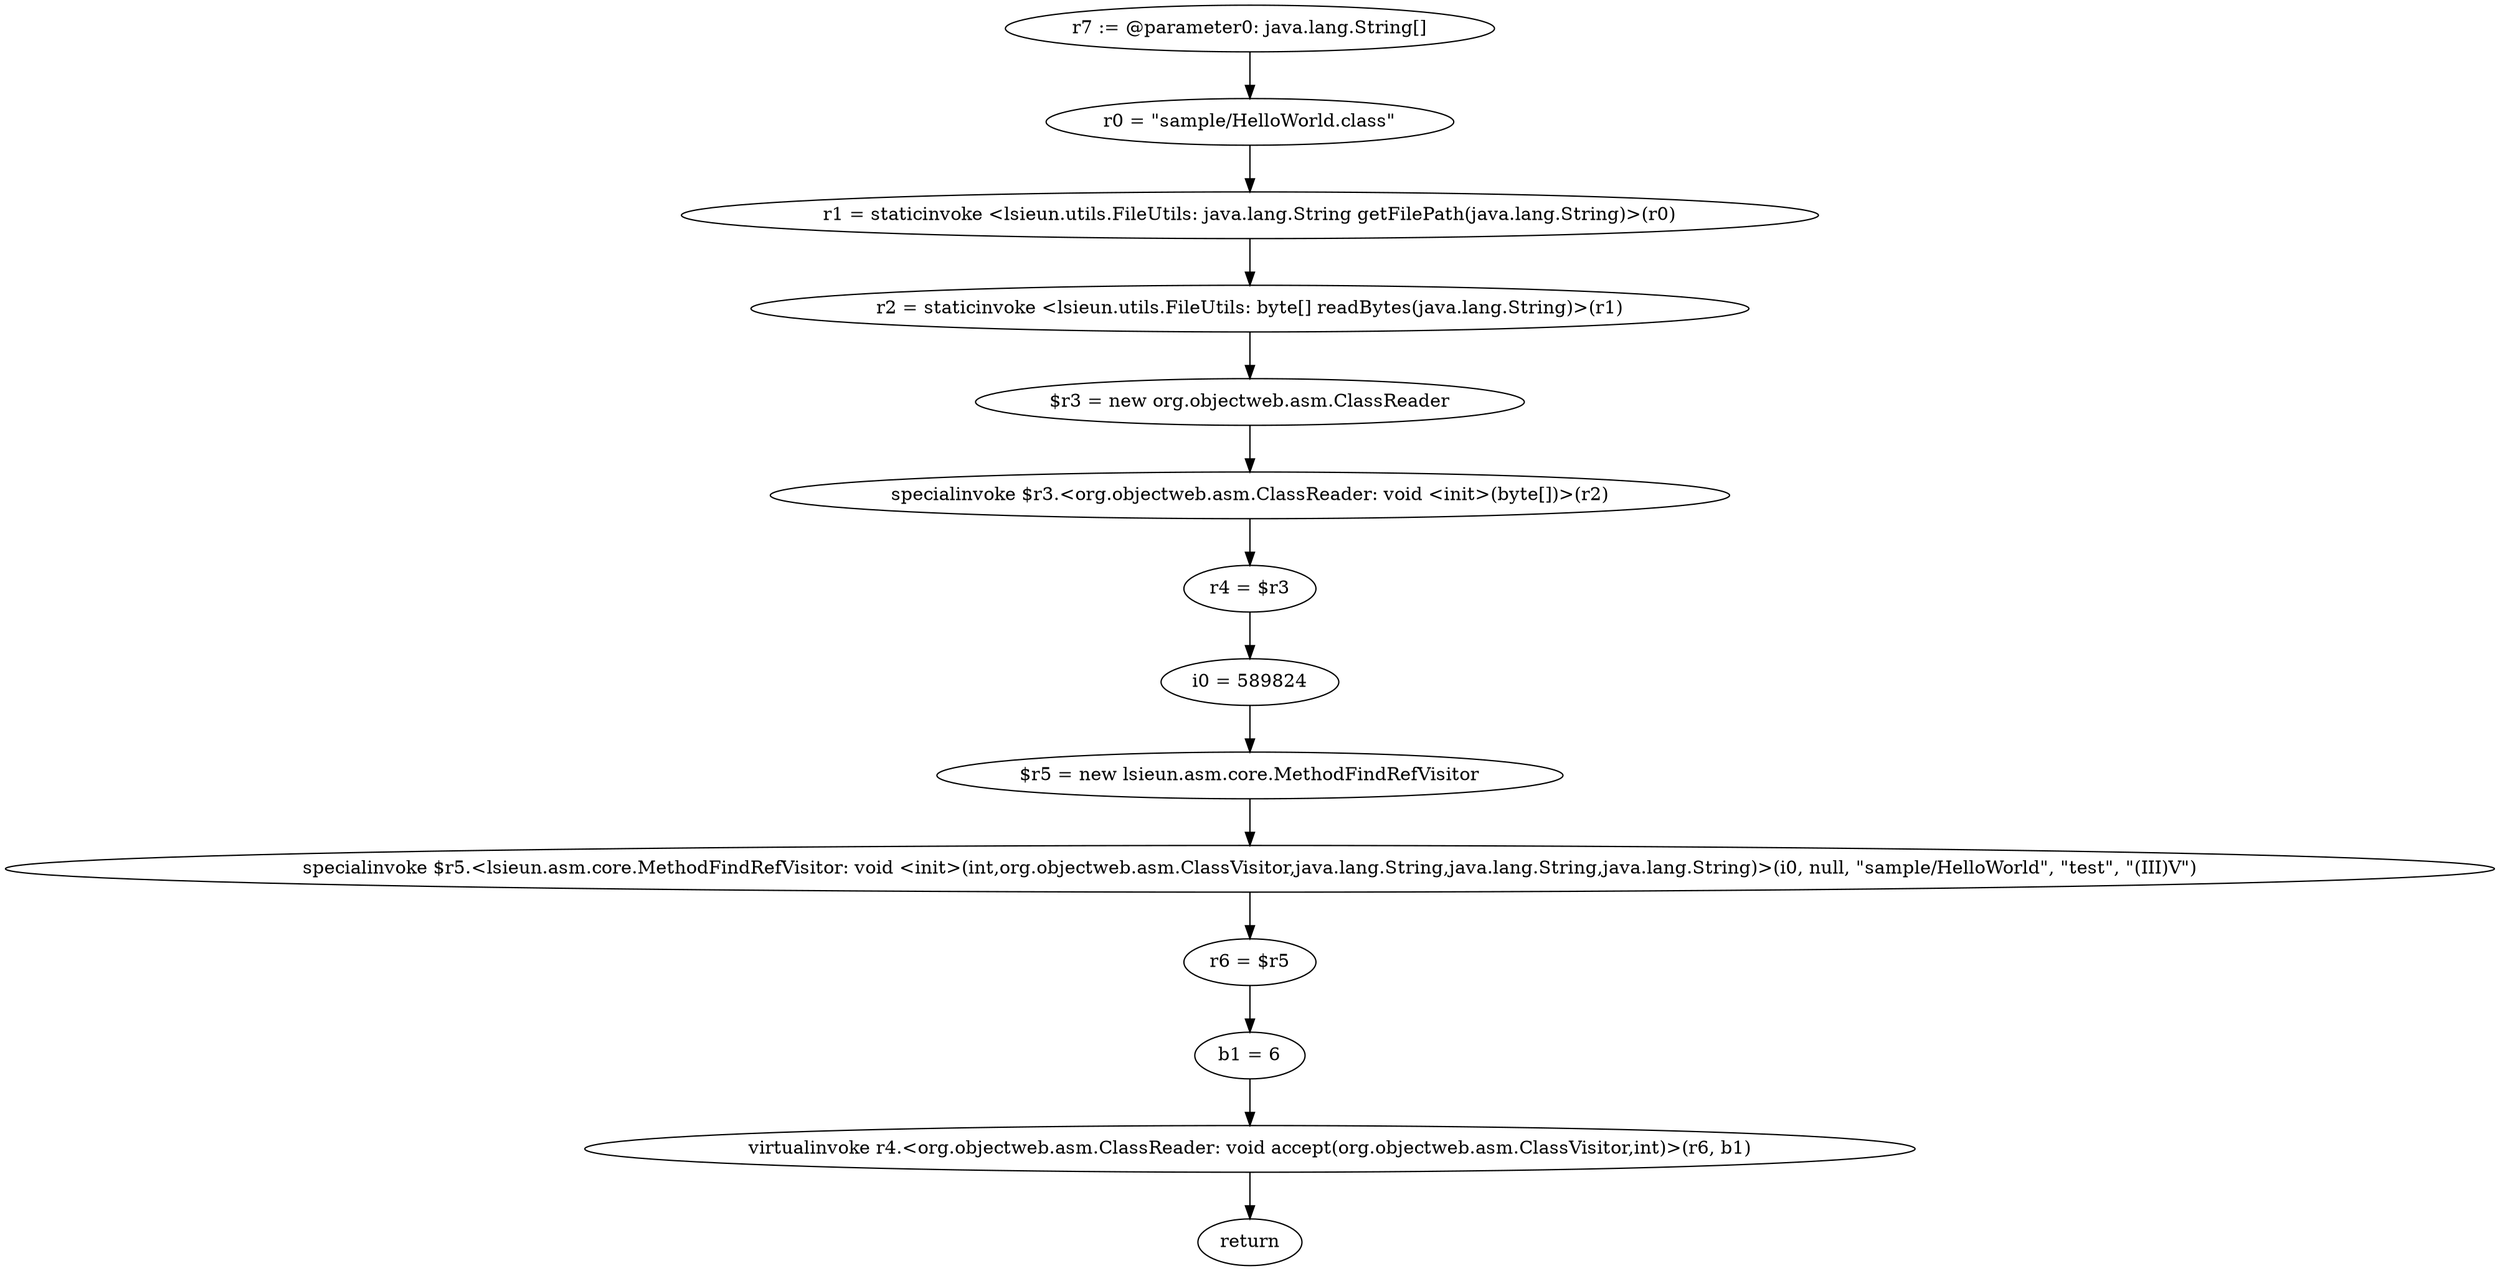 digraph "unitGraph" {
    "r7 := @parameter0: java.lang.String[]"
    "r0 = \"sample/HelloWorld.class\""
    "r1 = staticinvoke <lsieun.utils.FileUtils: java.lang.String getFilePath(java.lang.String)>(r0)"
    "r2 = staticinvoke <lsieun.utils.FileUtils: byte[] readBytes(java.lang.String)>(r1)"
    "$r3 = new org.objectweb.asm.ClassReader"
    "specialinvoke $r3.<org.objectweb.asm.ClassReader: void <init>(byte[])>(r2)"
    "r4 = $r3"
    "i0 = 589824"
    "$r5 = new lsieun.asm.core.MethodFindRefVisitor"
    "specialinvoke $r5.<lsieun.asm.core.MethodFindRefVisitor: void <init>(int,org.objectweb.asm.ClassVisitor,java.lang.String,java.lang.String,java.lang.String)>(i0, null, \"sample/HelloWorld\", \"test\", \"(III)V\")"
    "r6 = $r5"
    "b1 = 6"
    "virtualinvoke r4.<org.objectweb.asm.ClassReader: void accept(org.objectweb.asm.ClassVisitor,int)>(r6, b1)"
    "return"
    "r7 := @parameter0: java.lang.String[]"->"r0 = \"sample/HelloWorld.class\"";
    "r0 = \"sample/HelloWorld.class\""->"r1 = staticinvoke <lsieun.utils.FileUtils: java.lang.String getFilePath(java.lang.String)>(r0)";
    "r1 = staticinvoke <lsieun.utils.FileUtils: java.lang.String getFilePath(java.lang.String)>(r0)"->"r2 = staticinvoke <lsieun.utils.FileUtils: byte[] readBytes(java.lang.String)>(r1)";
    "r2 = staticinvoke <lsieun.utils.FileUtils: byte[] readBytes(java.lang.String)>(r1)"->"$r3 = new org.objectweb.asm.ClassReader";
    "$r3 = new org.objectweb.asm.ClassReader"->"specialinvoke $r3.<org.objectweb.asm.ClassReader: void <init>(byte[])>(r2)";
    "specialinvoke $r3.<org.objectweb.asm.ClassReader: void <init>(byte[])>(r2)"->"r4 = $r3";
    "r4 = $r3"->"i0 = 589824";
    "i0 = 589824"->"$r5 = new lsieun.asm.core.MethodFindRefVisitor";
    "$r5 = new lsieun.asm.core.MethodFindRefVisitor"->"specialinvoke $r5.<lsieun.asm.core.MethodFindRefVisitor: void <init>(int,org.objectweb.asm.ClassVisitor,java.lang.String,java.lang.String,java.lang.String)>(i0, null, \"sample/HelloWorld\", \"test\", \"(III)V\")";
    "specialinvoke $r5.<lsieun.asm.core.MethodFindRefVisitor: void <init>(int,org.objectweb.asm.ClassVisitor,java.lang.String,java.lang.String,java.lang.String)>(i0, null, \"sample/HelloWorld\", \"test\", \"(III)V\")"->"r6 = $r5";
    "r6 = $r5"->"b1 = 6";
    "b1 = 6"->"virtualinvoke r4.<org.objectweb.asm.ClassReader: void accept(org.objectweb.asm.ClassVisitor,int)>(r6, b1)";
    "virtualinvoke r4.<org.objectweb.asm.ClassReader: void accept(org.objectweb.asm.ClassVisitor,int)>(r6, b1)"->"return";
}
